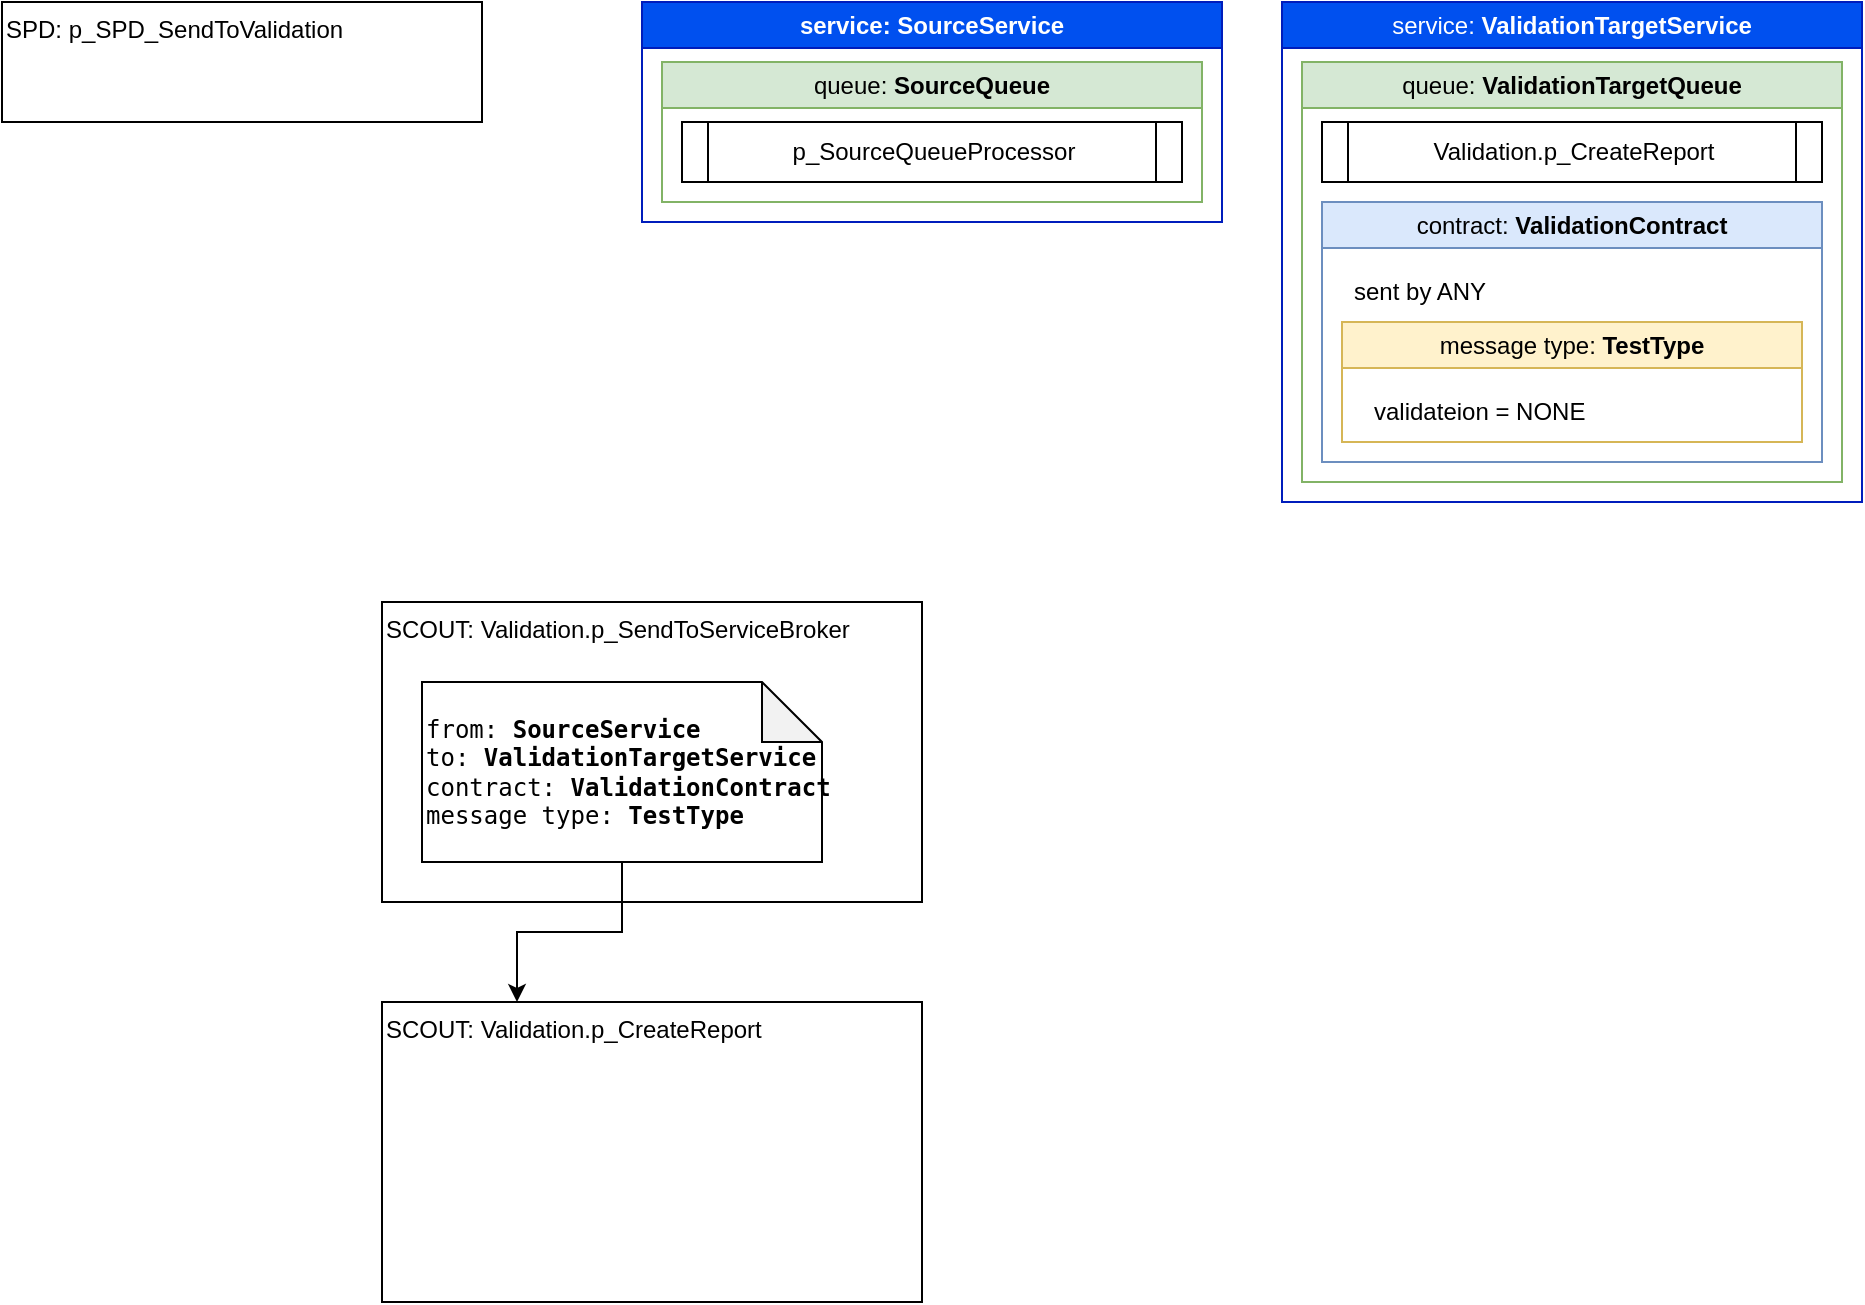 <mxfile version="21.6.2" type="github">
  <diagram name="Page-1" id="NjFDEWICFP3jPbxYfcA-">
    <mxGraphModel dx="1434" dy="796" grid="1" gridSize="10" guides="1" tooltips="1" connect="1" arrows="1" fold="1" page="1" pageScale="1" pageWidth="850" pageHeight="1100" math="0" shadow="0">
      <root>
        <mxCell id="0" />
        <mxCell id="1" parent="0" />
        <mxCell id="Nmkfl6JvH0IRNUSPEG9z-1" value="SPD: p_SPD_SendToValidation" style="rounded=0;whiteSpace=wrap;html=1;align=left;verticalAlign=top;" parent="1" vertex="1">
          <mxGeometry x="40" y="40" width="240" height="60" as="geometry" />
        </mxCell>
        <mxCell id="Nmkfl6JvH0IRNUSPEG9z-2" value="SCOUT: Validation.p_SendToServiceBroker" style="rounded=0;whiteSpace=wrap;align=left;labelBorderColor=none;labelBackgroundColor=none;fontColor=default;labelPosition=center;verticalLabelPosition=middle;verticalAlign=top;horizontal=1;" parent="1" vertex="1">
          <mxGeometry x="230" y="340" width="270" height="150" as="geometry" />
        </mxCell>
        <mxCell id="Nmkfl6JvH0IRNUSPEG9z-81" style="edgeStyle=orthogonalEdgeStyle;rounded=0;orthogonalLoop=1;jettySize=auto;html=1;entryX=0.25;entryY=0;entryDx=0;entryDy=0;" parent="1" source="Nmkfl6JvH0IRNUSPEG9z-5" target="Nmkfl6JvH0IRNUSPEG9z-78" edge="1">
          <mxGeometry relative="1" as="geometry" />
        </mxCell>
        <mxCell id="Nmkfl6JvH0IRNUSPEG9z-5" value="&lt;pre&gt;from: &lt;b&gt;SourceService&lt;br&gt;&lt;/b&gt;to: &lt;b&gt;ValidationTargetService&lt;br&gt;&lt;/b&gt;contract: &lt;b&gt;ValidationContract&lt;br&gt;&lt;/b&gt;message type: &lt;b&gt;TestType&lt;/b&gt;&lt;/pre&gt;" style="shape=note;whiteSpace=wrap;html=1;backgroundOutline=1;darkOpacity=0.05;align=left;verticalAlign=middle;labelPosition=center;verticalLabelPosition=middle;" parent="1" vertex="1">
          <mxGeometry x="250" y="380" width="200" height="90" as="geometry" />
        </mxCell>
        <mxCell id="Nmkfl6JvH0IRNUSPEG9z-54" value="&lt;span style=&quot;font-weight: normal;&quot;&gt;service:&amp;nbsp;&lt;/span&gt;&lt;b style=&quot;text-align: left; background-color: initial; border-color: var(--border-color);&quot;&gt;ValidationTargetService&lt;/b&gt;" style="swimlane;whiteSpace=wrap;html=1;fillColor=#0050ef;fontColor=#ffffff;strokeColor=#001DBC;" parent="1" vertex="1">
          <mxGeometry x="680" y="40" width="290" height="250" as="geometry" />
        </mxCell>
        <mxCell id="Nmkfl6JvH0IRNUSPEG9z-55" value="&lt;span style=&quot;font-weight: 400;&quot;&gt;queue: &lt;/span&gt;ValidationTargetQueue" style="swimlane;whiteSpace=wrap;html=1;fillColor=#d5e8d4;strokeColor=#82b366;" parent="Nmkfl6JvH0IRNUSPEG9z-54" vertex="1">
          <mxGeometry x="10" y="30" width="270" height="210" as="geometry">
            <mxRectangle x="10" y="30" width="270" height="30" as="alternateBounds" />
          </mxGeometry>
        </mxCell>
        <mxCell id="Nmkfl6JvH0IRNUSPEG9z-56" style="edgeStyle=orthogonalEdgeStyle;rounded=0;orthogonalLoop=1;jettySize=auto;html=1;exitX=0.5;exitY=1;exitDx=0;exitDy=0;" parent="Nmkfl6JvH0IRNUSPEG9z-55" edge="1">
          <mxGeometry relative="1" as="geometry">
            <mxPoint x="105" y="100" as="sourcePoint" />
            <mxPoint x="105" y="100" as="targetPoint" />
          </mxGeometry>
        </mxCell>
        <mxCell id="Nmkfl6JvH0IRNUSPEG9z-64" value="&lt;span style=&quot;font-weight: normal;&quot;&gt;contract: &lt;/span&gt;ValidationContract" style="swimlane;whiteSpace=wrap;html=1;fillColor=#dae8fc;strokeColor=#6c8ebf;" parent="Nmkfl6JvH0IRNUSPEG9z-55" vertex="1">
          <mxGeometry x="10" y="70" width="250" height="130" as="geometry">
            <mxRectangle x="10" y="70" width="250" height="30" as="alternateBounds" />
          </mxGeometry>
        </mxCell>
        <mxCell id="Nmkfl6JvH0IRNUSPEG9z-65" value="&lt;span style=&quot;font-weight: normal;&quot;&gt;message type: &lt;/span&gt;TestType" style="swimlane;whiteSpace=wrap;html=1;fillColor=#fff2cc;strokeColor=#d6b656;" parent="Nmkfl6JvH0IRNUSPEG9z-64" vertex="1">
          <mxGeometry x="10" y="60" width="230" height="60" as="geometry">
            <mxRectangle x="10" y="60" width="220" height="30" as="alternateBounds" />
          </mxGeometry>
        </mxCell>
        <mxCell id="Nmkfl6JvH0IRNUSPEG9z-66" value="validateion = NONE" style="text;strokeColor=none;fillColor=none;align=left;verticalAlign=middle;spacingLeft=4;spacingRight=4;overflow=hidden;points=[[0,0.5],[1,0.5]];portConstraint=eastwest;rotatable=0;whiteSpace=wrap;html=1;" parent="Nmkfl6JvH0IRNUSPEG9z-65" vertex="1">
          <mxGeometry x="10" y="30" width="120" height="30" as="geometry" />
        </mxCell>
        <mxCell id="Nmkfl6JvH0IRNUSPEG9z-67" value="sent by ANY" style="text;strokeColor=none;fillColor=none;align=left;verticalAlign=middle;spacingLeft=4;spacingRight=4;overflow=hidden;points=[[0,0.5],[1,0.5]];portConstraint=eastwest;rotatable=0;whiteSpace=wrap;html=1;" parent="Nmkfl6JvH0IRNUSPEG9z-64" vertex="1">
          <mxGeometry x="10" y="30" width="80" height="30" as="geometry" />
        </mxCell>
        <mxCell id="Nmkfl6JvH0IRNUSPEG9z-57" value="Validation.p_CreateReport" style="shape=process;whiteSpace=wrap;html=1;backgroundOutline=1;size=0.053;" parent="Nmkfl6JvH0IRNUSPEG9z-55" vertex="1">
          <mxGeometry x="10" y="30" width="250" height="30" as="geometry" />
        </mxCell>
        <mxCell id="Nmkfl6JvH0IRNUSPEG9z-69" value="service:&amp;nbsp;&lt;b style=&quot;border-color: var(--border-color); background-color: initial; text-align: left;&quot;&gt;SourceService&lt;/b&gt;" style="swimlane;whiteSpace=wrap;html=1;fillColor=#0050ef;fontColor=#ffffff;strokeColor=#001DBC;" parent="1" vertex="1">
          <mxGeometry x="360" y="40" width="290" height="110" as="geometry" />
        </mxCell>
        <mxCell id="Nmkfl6JvH0IRNUSPEG9z-70" value="&lt;span style=&quot;font-weight: 400;&quot;&gt;queue: &lt;/span&gt;SourceQueue" style="swimlane;whiteSpace=wrap;html=1;fillColor=#d5e8d4;strokeColor=#82b366;" parent="Nmkfl6JvH0IRNUSPEG9z-69" vertex="1">
          <mxGeometry x="10" y="30" width="270" height="70" as="geometry">
            <mxRectangle x="10" y="30" width="270" height="30" as="alternateBounds" />
          </mxGeometry>
        </mxCell>
        <mxCell id="Nmkfl6JvH0IRNUSPEG9z-71" style="edgeStyle=orthogonalEdgeStyle;rounded=0;orthogonalLoop=1;jettySize=auto;html=1;exitX=0.5;exitY=1;exitDx=0;exitDy=0;" parent="Nmkfl6JvH0IRNUSPEG9z-70" edge="1">
          <mxGeometry relative="1" as="geometry">
            <mxPoint x="105" y="100" as="sourcePoint" />
            <mxPoint x="105" y="100" as="targetPoint" />
          </mxGeometry>
        </mxCell>
        <mxCell id="Nmkfl6JvH0IRNUSPEG9z-76" value="p_SourceQueueProcessor" style="shape=process;whiteSpace=wrap;html=1;backgroundOutline=1;size=0.053;" parent="Nmkfl6JvH0IRNUSPEG9z-70" vertex="1">
          <mxGeometry x="10" y="30" width="250" height="30" as="geometry" />
        </mxCell>
        <mxCell id="Nmkfl6JvH0IRNUSPEG9z-78" value="SCOUT: Validation.p_CreateReport" style="rounded=0;whiteSpace=wrap;align=left;labelBorderColor=none;labelBackgroundColor=none;fontColor=default;labelPosition=center;verticalLabelPosition=middle;verticalAlign=top;horizontal=1;" parent="1" vertex="1">
          <mxGeometry x="230" y="540" width="270" height="150" as="geometry" />
        </mxCell>
      </root>
    </mxGraphModel>
  </diagram>
</mxfile>
